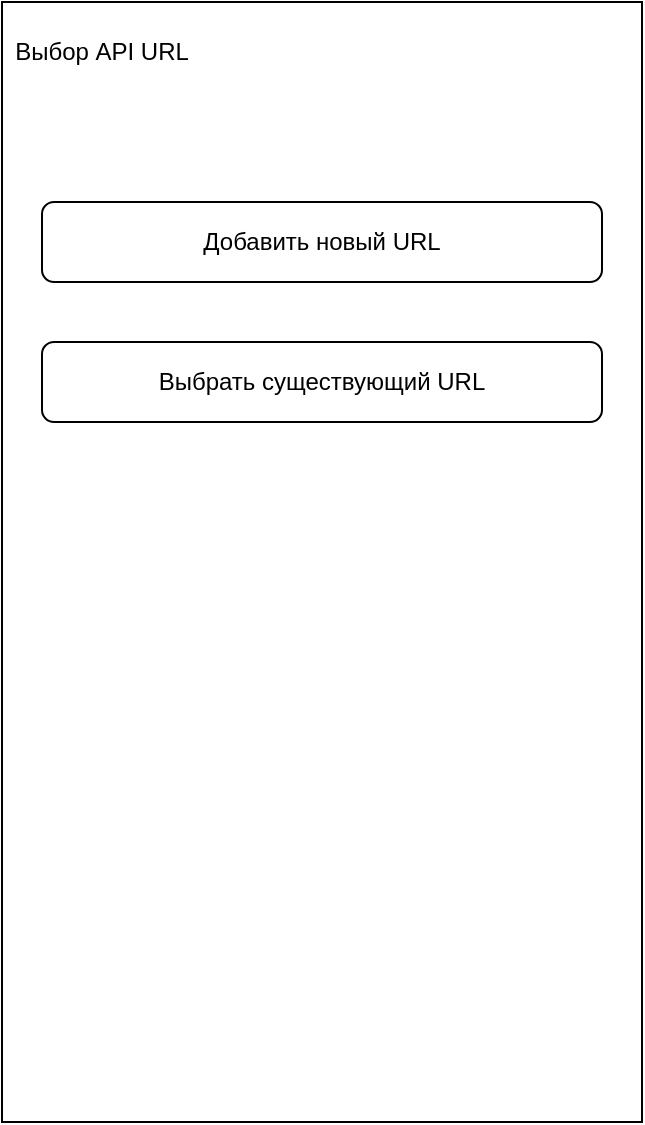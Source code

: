 <mxfile version="25.0.2" pages="7">
  <diagram name="Выбор URL" id="OGrMPmRKzmtmRV_YRXna">
    <mxGraphModel dx="1434" dy="836" grid="1" gridSize="10" guides="1" tooltips="1" connect="1" arrows="1" fold="1" page="1" pageScale="1" pageWidth="827" pageHeight="1169" math="0" shadow="0">
      <root>
        <mxCell id="0" />
        <mxCell id="1" parent="0" />
        <mxCell id="MpbmcbsH6NLKmLPYmu6X-1" value="" style="rounded=0;whiteSpace=wrap;html=1;" vertex="1" parent="1">
          <mxGeometry x="40" y="40" width="320" height="560" as="geometry" />
        </mxCell>
        <mxCell id="MpbmcbsH6NLKmLPYmu6X-3" value="Добавить новый URL" style="rounded=1;whiteSpace=wrap;html=1;" vertex="1" parent="1">
          <mxGeometry x="60" y="140" width="280" height="40" as="geometry" />
        </mxCell>
        <mxCell id="MpbmcbsH6NLKmLPYmu6X-4" value="Выбрать существующий URL" style="rounded=1;whiteSpace=wrap;html=1;" vertex="1" parent="1">
          <mxGeometry x="60" y="210" width="280" height="40" as="geometry" />
        </mxCell>
        <mxCell id="MpbmcbsH6NLKmLPYmu6X-5" value="Выбор API URL" style="text;html=1;align=center;verticalAlign=middle;whiteSpace=wrap;rounded=0;" vertex="1" parent="1">
          <mxGeometry x="40" y="50" width="100" height="30" as="geometry" />
        </mxCell>
      </root>
    </mxGraphModel>
  </diagram>
  <diagram id="WEednPhciolYHJHE9tly" name="Авторизация">
    <mxGraphModel dx="1434" dy="836" grid="1" gridSize="10" guides="1" tooltips="1" connect="1" arrows="1" fold="1" page="1" pageScale="1" pageWidth="827" pageHeight="1169" math="0" shadow="0">
      <root>
        <mxCell id="0" />
        <mxCell id="1" parent="0" />
        <mxCell id="ThqjtBEh1gep02rMhKPz-1" value="" style="rounded=0;whiteSpace=wrap;html=1;" vertex="1" parent="1">
          <mxGeometry x="40" y="40" width="320" height="560" as="geometry" />
        </mxCell>
        <mxCell id="ThqjtBEh1gep02rMhKPz-2" value="Сменить сервер" style="rounded=1;whiteSpace=wrap;html=1;" vertex="1" parent="1">
          <mxGeometry x="250" y="130" width="100" height="40" as="geometry" />
        </mxCell>
        <mxCell id="ThqjtBEh1gep02rMhKPz-3" value="Войти" style="rounded=1;whiteSpace=wrap;html=1;" vertex="1" parent="1">
          <mxGeometry x="60" y="340" width="280" height="40" as="geometry" />
        </mxCell>
        <mxCell id="ThqjtBEh1gep02rMhKPz-4" value="Авторизация" style="text;html=1;align=center;verticalAlign=middle;whiteSpace=wrap;rounded=0;" vertex="1" parent="1">
          <mxGeometry x="40" y="50" width="100" height="30" as="geometry" />
        </mxCell>
        <mxCell id="ThqjtBEh1gep02rMhKPz-5" value="Выбранный сервер:&lt;br&gt;URL" style="text;html=1;align=left;verticalAlign=middle;whiteSpace=wrap;rounded=0;" vertex="1" parent="1">
          <mxGeometry x="60" y="100" width="220" height="30" as="geometry" />
        </mxCell>
        <mxCell id="ThqjtBEh1gep02rMhKPz-7" value="Введите логин" style="text;html=1;align=left;verticalAlign=middle;whiteSpace=wrap;rounded=0;labelBorderColor=none;spacingBottom=0;strokeColor=default;" vertex="1" parent="1">
          <mxGeometry x="60" y="210" width="280" height="30" as="geometry" />
        </mxCell>
        <mxCell id="ThqjtBEh1gep02rMhKPz-9" value="Введите пароль" style="text;html=1;align=left;verticalAlign=middle;whiteSpace=wrap;rounded=0;labelBorderColor=none;spacingBottom=0;strokeColor=default;" vertex="1" parent="1">
          <mxGeometry x="60" y="260" width="280" height="30" as="geometry" />
        </mxCell>
      </root>
    </mxGraphModel>
  </diagram>
  <diagram id="YGWnzO14I8GV7s_IUAh5" name="Главная">
    <mxGraphModel dx="989" dy="577" grid="1" gridSize="10" guides="1" tooltips="1" connect="1" arrows="1" fold="1" page="1" pageScale="1" pageWidth="827" pageHeight="1169" math="0" shadow="0">
      <root>
        <mxCell id="0" />
        <mxCell id="1" parent="0" />
        <mxCell id="dhlKt_m-fW6iDOHsnGBh-1" value="" style="rounded=0;whiteSpace=wrap;html=1;" vertex="1" parent="1">
          <mxGeometry x="40" y="40" width="320" height="560" as="geometry" />
        </mxCell>
        <mxCell id="dhlKt_m-fW6iDOHsnGBh-2" value="Обновить" style="rounded=1;whiteSpace=wrap;html=1;" vertex="1" parent="1">
          <mxGeometry x="155" y="200" width="90" height="30" as="geometry" />
        </mxCell>
        <mxCell id="dhlKt_m-fW6iDOHsnGBh-4" value="Главная" style="text;html=1;align=center;verticalAlign=middle;whiteSpace=wrap;rounded=0;" vertex="1" parent="1">
          <mxGeometry x="40" y="50" width="100" height="30" as="geometry" />
        </mxCell>
        <mxCell id="dhlKt_m-fW6iDOHsnGBh-5" value="Использовано пространства" style="text;html=1;align=center;verticalAlign=middle;whiteSpace=wrap;rounded=0;" vertex="1" parent="1">
          <mxGeometry x="90" y="90" width="220" height="30" as="geometry" />
        </mxCell>
        <mxCell id="dhlKt_m-fW6iDOHsnGBh-8" value="Число/Число число%" style="text;html=1;align=center;verticalAlign=middle;whiteSpace=wrap;rounded=0;" vertex="1" parent="1">
          <mxGeometry x="90" y="130" width="220" height="30" as="geometry" />
        </mxCell>
        <mxCell id="dhlKt_m-fW6iDOHsnGBh-10" value="" style="line;strokeWidth=2;html=1;" vertex="1" parent="1">
          <mxGeometry x="120" y="120" width="160" height="10" as="geometry" />
        </mxCell>
        <mxCell id="dhlKt_m-fW6iDOHsnGBh-11" value="Нерассмотренные жалобы" style="text;html=1;align=center;verticalAlign=middle;whiteSpace=wrap;rounded=0;" vertex="1" parent="1">
          <mxGeometry x="90" y="170" width="220" height="30" as="geometry" />
        </mxCell>
        <mxCell id="dhlKt_m-fW6iDOHsnGBh-12" value="" style="rounded=0;whiteSpace=wrap;html=1;" vertex="1" parent="1">
          <mxGeometry x="60" y="250" width="290" height="250" as="geometry" />
        </mxCell>
        <mxCell id="dhlKt_m-fW6iDOHsnGBh-13" value="Название альбома" style="text;html=1;align=center;verticalAlign=middle;whiteSpace=wrap;rounded=0;" vertex="1" parent="1">
          <mxGeometry x="60" y="250" width="110" height="30" as="geometry" />
        </mxCell>
        <mxCell id="dhlKt_m-fW6iDOHsnGBh-14" value="Жалоб: #" style="text;html=1;align=left;verticalAlign=middle;whiteSpace=wrap;rounded=0;" vertex="1" parent="1">
          <mxGeometry x="60" y="270" width="110" height="30" as="geometry" />
        </mxCell>
        <mxCell id="dhlKt_m-fW6iDOHsnGBh-3" value="Посмотреть полностью" style="rounded=1;whiteSpace=wrap;html=1;" vertex="1" parent="1">
          <mxGeometry x="200" y="260" width="140" height="40" as="geometry" />
        </mxCell>
        <mxCell id="dhlKt_m-fW6iDOHsnGBh-15" value="картинка" style="rounded=0;whiteSpace=wrap;html=1;" vertex="1" parent="1">
          <mxGeometry x="80" y="310" width="90" height="80" as="geometry" />
        </mxCell>
        <mxCell id="dhlKt_m-fW6iDOHsnGBh-16" value="Пожаловался:&amp;nbsp;" style="text;html=1;align=center;verticalAlign=middle;whiteSpace=wrap;rounded=0;" vertex="1" parent="1">
          <mxGeometry x="80" y="390" width="90" height="30" as="geometry" />
        </mxCell>
        <mxCell id="dhlKt_m-fW6iDOHsnGBh-17" value="Тип жалобы:" style="text;html=1;align=left;verticalAlign=middle;whiteSpace=wrap;rounded=0;" vertex="1" parent="1">
          <mxGeometry x="80" y="410" width="90" height="30" as="geometry" />
        </mxCell>
        <mxCell id="dhlKt_m-fW6iDOHsnGBh-18" value="Описание:" style="text;html=1;align=left;verticalAlign=middle;whiteSpace=wrap;rounded=0;" vertex="1" parent="1">
          <mxGeometry x="80" y="430" width="80" height="30" as="geometry" />
        </mxCell>
        <mxCell id="dhlKt_m-fW6iDOHsnGBh-19" value="Статус:" style="text;html=1;align=left;verticalAlign=middle;whiteSpace=wrap;rounded=0;" vertex="1" parent="1">
          <mxGeometry x="80" y="450" width="80" height="30" as="geometry" />
        </mxCell>
        <mxCell id="dhlKt_m-fW6iDOHsnGBh-20" value="картинка" style="rounded=0;whiteSpace=wrap;html=1;" vertex="1" parent="1">
          <mxGeometry x="220" y="310" width="90" height="80" as="geometry" />
        </mxCell>
        <mxCell id="dhlKt_m-fW6iDOHsnGBh-21" value="Пожаловался:&amp;nbsp;" style="text;html=1;align=center;verticalAlign=middle;whiteSpace=wrap;rounded=0;" vertex="1" parent="1">
          <mxGeometry x="220" y="390" width="90" height="30" as="geometry" />
        </mxCell>
        <mxCell id="dhlKt_m-fW6iDOHsnGBh-22" value="Тип жалобы:" style="text;html=1;align=left;verticalAlign=middle;whiteSpace=wrap;rounded=0;" vertex="1" parent="1">
          <mxGeometry x="220" y="410" width="90" height="30" as="geometry" />
        </mxCell>
        <mxCell id="dhlKt_m-fW6iDOHsnGBh-23" value="Описание:" style="text;html=1;align=left;verticalAlign=middle;whiteSpace=wrap;rounded=0;" vertex="1" parent="1">
          <mxGeometry x="220" y="430" width="80" height="30" as="geometry" />
        </mxCell>
        <mxCell id="dhlKt_m-fW6iDOHsnGBh-24" value="Статус:" style="text;html=1;align=left;verticalAlign=middle;whiteSpace=wrap;rounded=0;" vertex="1" parent="1">
          <mxGeometry x="220" y="450" width="80" height="30" as="geometry" />
        </mxCell>
        <mxCell id="dhlKt_m-fW6iDOHsnGBh-30" value="Загрузить еще" style="rounded=1;whiteSpace=wrap;html=1;" vertex="1" parent="1">
          <mxGeometry x="155" y="530" width="90" height="30" as="geometry" />
        </mxCell>
      </root>
    </mxGraphModel>
  </diagram>
  <diagram id="AbF1R9YwuEQ_mO_tDxW6" name="Посмотреть полностью">
    <mxGraphModel dx="1195" dy="697" grid="1" gridSize="10" guides="1" tooltips="1" connect="1" arrows="1" fold="1" page="1" pageScale="1" pageWidth="827" pageHeight="1169" math="0" shadow="0">
      <root>
        <mxCell id="0" />
        <mxCell id="1" parent="0" />
        <mxCell id="hb21qevQLQsTg2AaONDj-1" value="" style="rounded=0;whiteSpace=wrap;html=1;" vertex="1" parent="1">
          <mxGeometry x="40" y="40" width="320" height="560" as="geometry" />
        </mxCell>
        <mxCell id="hb21qevQLQsTg2AaONDj-2" value="Создать предупреждение" style="rounded=1;whiteSpace=wrap;html=1;" vertex="1" parent="1">
          <mxGeometry x="50" y="90" width="300" height="40" as="geometry" />
        </mxCell>
        <mxCell id="hb21qevQLQsTg2AaONDj-4" value="Контент пользователя" style="text;html=1;align=center;verticalAlign=middle;whiteSpace=wrap;rounded=0;" vertex="1" parent="1">
          <mxGeometry x="70" y="50" width="150" height="30" as="geometry" />
        </mxCell>
        <mxCell id="hb21qevQLQsTg2AaONDj-9" value="Забанить" style="rounded=1;whiteSpace=wrap;html=1;" vertex="1" parent="1">
          <mxGeometry x="50" y="140" width="300" height="40" as="geometry" />
        </mxCell>
        <mxCell id="hb21qevQLQsTg2AaONDj-10" value="Изображения альбома:&amp;nbsp;" style="text;html=1;align=left;verticalAlign=middle;whiteSpace=wrap;rounded=0;" vertex="1" parent="1">
          <mxGeometry x="50" y="190" width="200" height="30" as="geometry" />
        </mxCell>
        <mxCell id="hb21qevQLQsTg2AaONDj-11" value="Владелец альбома:" style="text;html=1;align=left;verticalAlign=middle;whiteSpace=wrap;rounded=0;" vertex="1" parent="1">
          <mxGeometry x="50" y="220" width="200" height="30" as="geometry" />
        </mxCell>
        <mxCell id="hb21qevQLQsTg2AaONDj-12" value="Жалоб на альбом:" style="text;html=1;align=left;verticalAlign=middle;whiteSpace=wrap;rounded=0;" vertex="1" parent="1">
          <mxGeometry x="50" y="250" width="200" height="30" as="geometry" />
        </mxCell>
        <mxCell id="hb21qevQLQsTg2AaONDj-13" value="Изображений в альбоме:" style="text;html=1;align=left;verticalAlign=middle;whiteSpace=wrap;rounded=0;" vertex="1" parent="1">
          <mxGeometry x="50" y="280" width="200" height="30" as="geometry" />
        </mxCell>
        <mxCell id="hb21qevQLQsTg2AaONDj-19" value="" style="group" vertex="1" connectable="0" parent="1">
          <mxGeometry x="60" y="310" width="120" height="100" as="geometry" />
        </mxCell>
        <mxCell id="hb21qevQLQsTg2AaONDj-14" value="img" style="rounded=0;whiteSpace=wrap;html=1;" vertex="1" parent="hb21qevQLQsTg2AaONDj-19">
          <mxGeometry width="120" height="100" as="geometry" />
        </mxCell>
        <mxCell id="hb21qevQLQsTg2AaONDj-15" value="количество жалоб: #" style="text;html=1;align=center;verticalAlign=middle;whiteSpace=wrap;rounded=0;" vertex="1" parent="hb21qevQLQsTg2AaONDj-19">
          <mxGeometry x="-5" width="130" height="18.182" as="geometry" />
        </mxCell>
        <mxCell id="hb21qevQLQsTg2AaONDj-20" value="" style="group" vertex="1" connectable="0" parent="1">
          <mxGeometry x="210" y="310" width="120" height="100" as="geometry" />
        </mxCell>
        <mxCell id="hb21qevQLQsTg2AaONDj-21" value="img" style="rounded=0;whiteSpace=wrap;html=1;" vertex="1" parent="hb21qevQLQsTg2AaONDj-20">
          <mxGeometry width="120" height="100" as="geometry" />
        </mxCell>
        <mxCell id="hb21qevQLQsTg2AaONDj-22" value="количество жалоб: #" style="text;html=1;align=center;verticalAlign=middle;whiteSpace=wrap;rounded=0;" vertex="1" parent="hb21qevQLQsTg2AaONDj-20">
          <mxGeometry x="-5" width="130" height="18.182" as="geometry" />
        </mxCell>
        <mxCell id="hb21qevQLQsTg2AaONDj-23" value="" style="group" vertex="1" connectable="0" parent="1">
          <mxGeometry x="60" y="430" width="120" height="100" as="geometry" />
        </mxCell>
        <mxCell id="hb21qevQLQsTg2AaONDj-24" value="img" style="rounded=0;whiteSpace=wrap;html=1;" vertex="1" parent="hb21qevQLQsTg2AaONDj-23">
          <mxGeometry width="120" height="100" as="geometry" />
        </mxCell>
        <mxCell id="hb21qevQLQsTg2AaONDj-25" value="количество жалоб: #" style="text;html=1;align=center;verticalAlign=middle;whiteSpace=wrap;rounded=0;" vertex="1" parent="hb21qevQLQsTg2AaONDj-23">
          <mxGeometry x="-5" width="130" height="18.182" as="geometry" />
        </mxCell>
        <mxCell id="hb21qevQLQsTg2AaONDj-26" value="" style="group" vertex="1" connectable="0" parent="1">
          <mxGeometry x="210" y="430" width="120" height="100" as="geometry" />
        </mxCell>
        <mxCell id="hb21qevQLQsTg2AaONDj-27" value="img" style="rounded=0;whiteSpace=wrap;html=1;" vertex="1" parent="hb21qevQLQsTg2AaONDj-26">
          <mxGeometry width="120" height="100" as="geometry" />
        </mxCell>
        <mxCell id="hb21qevQLQsTg2AaONDj-28" value="количество жалоб: #" style="text;html=1;align=center;verticalAlign=middle;whiteSpace=wrap;rounded=0;" vertex="1" parent="hb21qevQLQsTg2AaONDj-26">
          <mxGeometry x="-5" width="130" height="18.182" as="geometry" />
        </mxCell>
        <mxCell id="hb21qevQLQsTg2AaONDj-29" value="Загрузить еще" style="rounded=1;whiteSpace=wrap;html=1;" vertex="1" parent="1">
          <mxGeometry x="50" y="545" width="300" height="40" as="geometry" />
        </mxCell>
        <mxCell id="X19cMjC0M5z5fZGZ2nYW-1" value="⭠" style="text;whiteSpace=wrap;fontSize=30;align=center;" vertex="1" parent="1">
          <mxGeometry x="40" y="40" width="40" height="40" as="geometry" />
        </mxCell>
      </root>
    </mxGraphModel>
  </diagram>
  <diagram id="tuu_Arb7xHYcSxXCBDYn" name="Просмотр картинки">
    <mxGraphModel dx="1434" dy="836" grid="1" gridSize="10" guides="1" tooltips="1" connect="1" arrows="1" fold="1" page="1" pageScale="1" pageWidth="827" pageHeight="1169" math="0" shadow="0">
      <root>
        <mxCell id="0" />
        <mxCell id="1" parent="0" />
        <mxCell id="dFZSibswxH7gqhNzgqPi-1" value="" style="rounded=0;whiteSpace=wrap;html=1;" vertex="1" parent="1">
          <mxGeometry x="40" y="40" width="320" height="560" as="geometry" />
        </mxCell>
        <mxCell id="dFZSibswxH7gqhNzgqPi-3" value="Название картинки" style="text;html=1;align=center;verticalAlign=middle;whiteSpace=wrap;rounded=0;" vertex="1" parent="1">
          <mxGeometry x="70" y="50" width="250" height="30" as="geometry" />
        </mxCell>
        <mxCell id="dFZSibswxH7gqhNzgqPi-16" value="" style="group" vertex="1" connectable="0" parent="1">
          <mxGeometry x="40" y="110" width="320" height="440" as="geometry" />
        </mxCell>
        <mxCell id="dFZSibswxH7gqhNzgqPi-17" value="Картинка" style="rounded=0;whiteSpace=wrap;html=1;" vertex="1" parent="dFZSibswxH7gqhNzgqPi-16">
          <mxGeometry width="320.0" height="440" as="geometry" />
        </mxCell>
        <mxCell id="S6eLHaOyZ0DmClSGE_19-1" value="⭠" style="text;whiteSpace=wrap;fontSize=30;align=center;labelBorderColor=default;" vertex="1" parent="dFZSibswxH7gqhNzgqPi-16">
          <mxGeometry y="200" width="40" height="40" as="geometry" />
        </mxCell>
        <mxCell id="qCNoGD-LfEzLzoP-BOJz-1" value="⭢" style="text;whiteSpace=wrap;fontSize=30;align=center;labelBorderColor=default;" vertex="1" parent="dFZSibswxH7gqhNzgqPi-16">
          <mxGeometry x="280" y="200" width="40" height="40" as="geometry" />
        </mxCell>
        <mxCell id="dFZSibswxH7gqhNzgqPi-23" value="🗑️" style="text;html=1;align=center;verticalAlign=middle;whiteSpace=wrap;rounded=0;" vertex="1" parent="1">
          <mxGeometry x="300" y="50" width="40" height="30" as="geometry" />
        </mxCell>
        <mxCell id="S6eLHaOyZ0DmClSGE_19-2" value="⭠" style="text;whiteSpace=wrap;fontSize=30;align=center;" vertex="1" parent="1">
          <mxGeometry x="50" y="40" width="40" height="40" as="geometry" />
        </mxCell>
      </root>
    </mxGraphModel>
  </diagram>
  <diagram id="jUYvper1XIllnnPtPfaV" name="Профиль">
    <mxGraphModel dx="1434" dy="836" grid="1" gridSize="10" guides="1" tooltips="1" connect="1" arrows="1" fold="1" page="1" pageScale="1" pageWidth="827" pageHeight="1169" math="0" shadow="0">
      <root>
        <mxCell id="0" />
        <mxCell id="1" parent="0" />
        <mxCell id="o5D4B6UhTlPb0OeHOqxq-1" value="" style="rounded=0;whiteSpace=wrap;html=1;" vertex="1" parent="1">
          <mxGeometry x="40" y="40" width="320" height="560" as="geometry" />
        </mxCell>
        <mxCell id="o5D4B6UhTlPb0OeHOqxq-3" value="Сохранить" style="rounded=1;whiteSpace=wrap;html=1;" vertex="1" parent="1">
          <mxGeometry x="60" y="340" width="80" height="40" as="geometry" />
        </mxCell>
        <mxCell id="o5D4B6UhTlPb0OeHOqxq-4" value="Профиль" style="text;html=1;align=center;verticalAlign=middle;whiteSpace=wrap;rounded=0;" vertex="1" parent="1">
          <mxGeometry x="40" y="50" width="100" height="30" as="geometry" />
        </mxCell>
        <mxCell id="o5D4B6UhTlPb0OeHOqxq-6" value="Введите никнейм" style="text;html=1;align=left;verticalAlign=middle;whiteSpace=wrap;rounded=0;labelBorderColor=none;spacingBottom=0;strokeColor=default;" vertex="1" parent="1">
          <mxGeometry x="60" y="120" width="280" height="30" as="geometry" />
        </mxCell>
        <mxCell id="o5D4B6UhTlPb0OeHOqxq-7" value="Новый пароль" style="text;html=1;align=left;verticalAlign=middle;whiteSpace=wrap;rounded=0;labelBorderColor=none;spacingBottom=0;strokeColor=default;" vertex="1" parent="1">
          <mxGeometry x="60" y="220" width="280" height="30" as="geometry" />
        </mxCell>
        <mxCell id="o5D4B6UhTlPb0OeHOqxq-8" value="Введите логин" style="text;html=1;align=left;verticalAlign=middle;whiteSpace=wrap;rounded=0;labelBorderColor=none;spacingBottom=0;strokeColor=default;" vertex="1" parent="1">
          <mxGeometry x="60" y="170" width="280" height="30" as="geometry" />
        </mxCell>
        <mxCell id="o5D4B6UhTlPb0OeHOqxq-9" value="Повторите пароль" style="text;html=1;align=left;verticalAlign=middle;whiteSpace=wrap;rounded=0;labelBorderColor=none;spacingBottom=0;strokeColor=default;" vertex="1" parent="1">
          <mxGeometry x="60" y="270" width="280" height="30" as="geometry" />
        </mxCell>
        <mxCell id="o5D4B6UhTlPb0OeHOqxq-10" value="Выход" style="rounded=1;whiteSpace=wrap;html=1;" vertex="1" parent="1">
          <mxGeometry x="150" y="340" width="70" height="40" as="geometry" />
        </mxCell>
      </root>
    </mxGraphModel>
  </diagram>
  <diagram id="TzkiPm4SiTKI4b4w3wEX" name="Настройки">
    <mxGraphModel dx="1434" dy="836" grid="1" gridSize="10" guides="1" tooltips="1" connect="1" arrows="1" fold="1" page="1" pageScale="1" pageWidth="827" pageHeight="1169" math="0" shadow="0">
      <root>
        <mxCell id="0" />
        <mxCell id="1" parent="0" />
        <mxCell id="E-RhLIqrhZFPerXCFLWs-1" value="" style="rounded=0;whiteSpace=wrap;html=1;" vertex="1" parent="1">
          <mxGeometry x="40" y="40" width="320" height="560" as="geometry" />
        </mxCell>
        <mxCell id="E-RhLIqrhZFPerXCFLWs-3" value="Настройки" style="text;html=1;align=center;verticalAlign=middle;whiteSpace=wrap;rounded=0;" vertex="1" parent="1">
          <mxGeometry x="40" y="50" width="100" height="30" as="geometry" />
        </mxCell>
        <mxCell id="E-RhLIqrhZFPerXCFLWs-4" value="Использовано пространства" style="text;html=1;align=center;verticalAlign=middle;whiteSpace=wrap;rounded=0;" vertex="1" parent="1">
          <mxGeometry x="90" y="90" width="220" height="30" as="geometry" />
        </mxCell>
        <mxCell id="E-RhLIqrhZFPerXCFLWs-5" value="Число/Число число%" style="text;html=1;align=center;verticalAlign=middle;whiteSpace=wrap;rounded=0;" vertex="1" parent="1">
          <mxGeometry x="90" y="130" width="220" height="30" as="geometry" />
        </mxCell>
        <mxCell id="E-RhLIqrhZFPerXCFLWs-6" value="" style="line;strokeWidth=2;html=1;" vertex="1" parent="1">
          <mxGeometry x="120" y="120" width="160" height="10" as="geometry" />
        </mxCell>
        <mxCell id="E-RhLIqrhZFPerXCFLWs-7" value="Последнее обновление: дата" style="text;html=1;align=center;verticalAlign=middle;whiteSpace=wrap;rounded=0;" vertex="1" parent="1">
          <mxGeometry x="90" y="160" width="220" height="30" as="geometry" />
        </mxCell>
        <mxCell id="E-RhLIqrhZFPerXCFLWs-22" value="Добавить" style="rounded=1;whiteSpace=wrap;html=1;" vertex="1" parent="1">
          <mxGeometry x="245" y="335" width="95" height="35" as="geometry" />
        </mxCell>
        <mxCell id="E-RhLIqrhZFPerXCFLWs-23" value="Количество жалоб для блокировки:" style="text;html=1;align=left;verticalAlign=middle;whiteSpace=wrap;rounded=0;" vertex="1" parent="1">
          <mxGeometry x="50" y="210" width="230" height="30" as="geometry" />
        </mxCell>
        <mxCell id="vnRs7s8Oxla3kw5VuRzq-1" value="#" style="text;html=1;align=left;verticalAlign=middle;whiteSpace=wrap;rounded=0;labelBorderColor=none;spacingBottom=0;strokeColor=default;" vertex="1" parent="1">
          <mxGeometry x="50" y="240" width="280" height="30" as="geometry" />
        </mxCell>
        <mxCell id="vnRs7s8Oxla3kw5VuRzq-2" value="Блокировка загрузки при заполнении хранилища на:" style="text;html=1;align=left;verticalAlign=middle;whiteSpace=wrap;rounded=0;" vertex="1" parent="1">
          <mxGeometry x="50" y="270" width="300" height="30" as="geometry" />
        </mxCell>
        <mxCell id="vnRs7s8Oxla3kw5VuRzq-4" value="" style="line;strokeWidth=2;html=1;" vertex="1" parent="1">
          <mxGeometry x="50" y="315" width="290" height="10" as="geometry" />
        </mxCell>
        <mxCell id="vnRs7s8Oxla3kw5VuRzq-5" value="#%" style="text;html=1;align=center;verticalAlign=middle;whiteSpace=wrap;rounded=0;" vertex="1" parent="1">
          <mxGeometry x="40" y="290" width="40" height="30" as="geometry" />
        </mxCell>
        <mxCell id="vnRs7s8Oxla3kw5VuRzq-6" value="" style="shape=waypoint;sketch=0;fillStyle=solid;size=6;pointerEvents=1;points=[];fillColor=none;resizable=0;rotatable=0;perimeter=centerPerimeter;snapToPoint=1;" vertex="1" parent="1">
          <mxGeometry x="330" y="310" width="20" height="20" as="geometry" />
        </mxCell>
        <mxCell id="vnRs7s8Oxla3kw5VuRzq-7" value="Разрешенные форматы картинок:" style="text;html=1;align=left;verticalAlign=middle;whiteSpace=wrap;rounded=0;" vertex="1" parent="1">
          <mxGeometry x="50" y="340" width="230" height="30" as="geometry" />
        </mxCell>
        <mxCell id="vnRs7s8Oxla3kw5VuRzq-8" value="# # # #" style="text;html=1;align=left;verticalAlign=middle;whiteSpace=wrap;rounded=0;" vertex="1" parent="1">
          <mxGeometry x="50" y="380" width="230" height="30" as="geometry" />
        </mxCell>
        <mxCell id="vnRs7s8Oxla3kw5VuRzq-10" value="Добавить" style="rounded=1;whiteSpace=wrap;html=1;" vertex="1" parent="1">
          <mxGeometry x="250" y="440" width="95" height="35" as="geometry" />
        </mxCell>
        <mxCell id="vnRs7s8Oxla3kw5VuRzq-11" value="Разрешенные размеры превью:" style="text;html=1;align=left;verticalAlign=middle;whiteSpace=wrap;rounded=0;" vertex="1" parent="1">
          <mxGeometry x="55" y="445" width="230" height="30" as="geometry" />
        </mxCell>
        <mxCell id="vnRs7s8Oxla3kw5VuRzq-12" value="# # # # # #" style="text;html=1;align=left;verticalAlign=middle;whiteSpace=wrap;rounded=0;" vertex="1" parent="1">
          <mxGeometry x="55" y="485" width="230" height="30" as="geometry" />
        </mxCell>
        <mxCell id="vnRs7s8Oxla3kw5VuRzq-13" value="Сохранить" style="rounded=1;whiteSpace=wrap;html=1;" vertex="1" parent="1">
          <mxGeometry x="100" y="530" width="180" height="35" as="geometry" />
        </mxCell>
      </root>
    </mxGraphModel>
  </diagram>
</mxfile>
